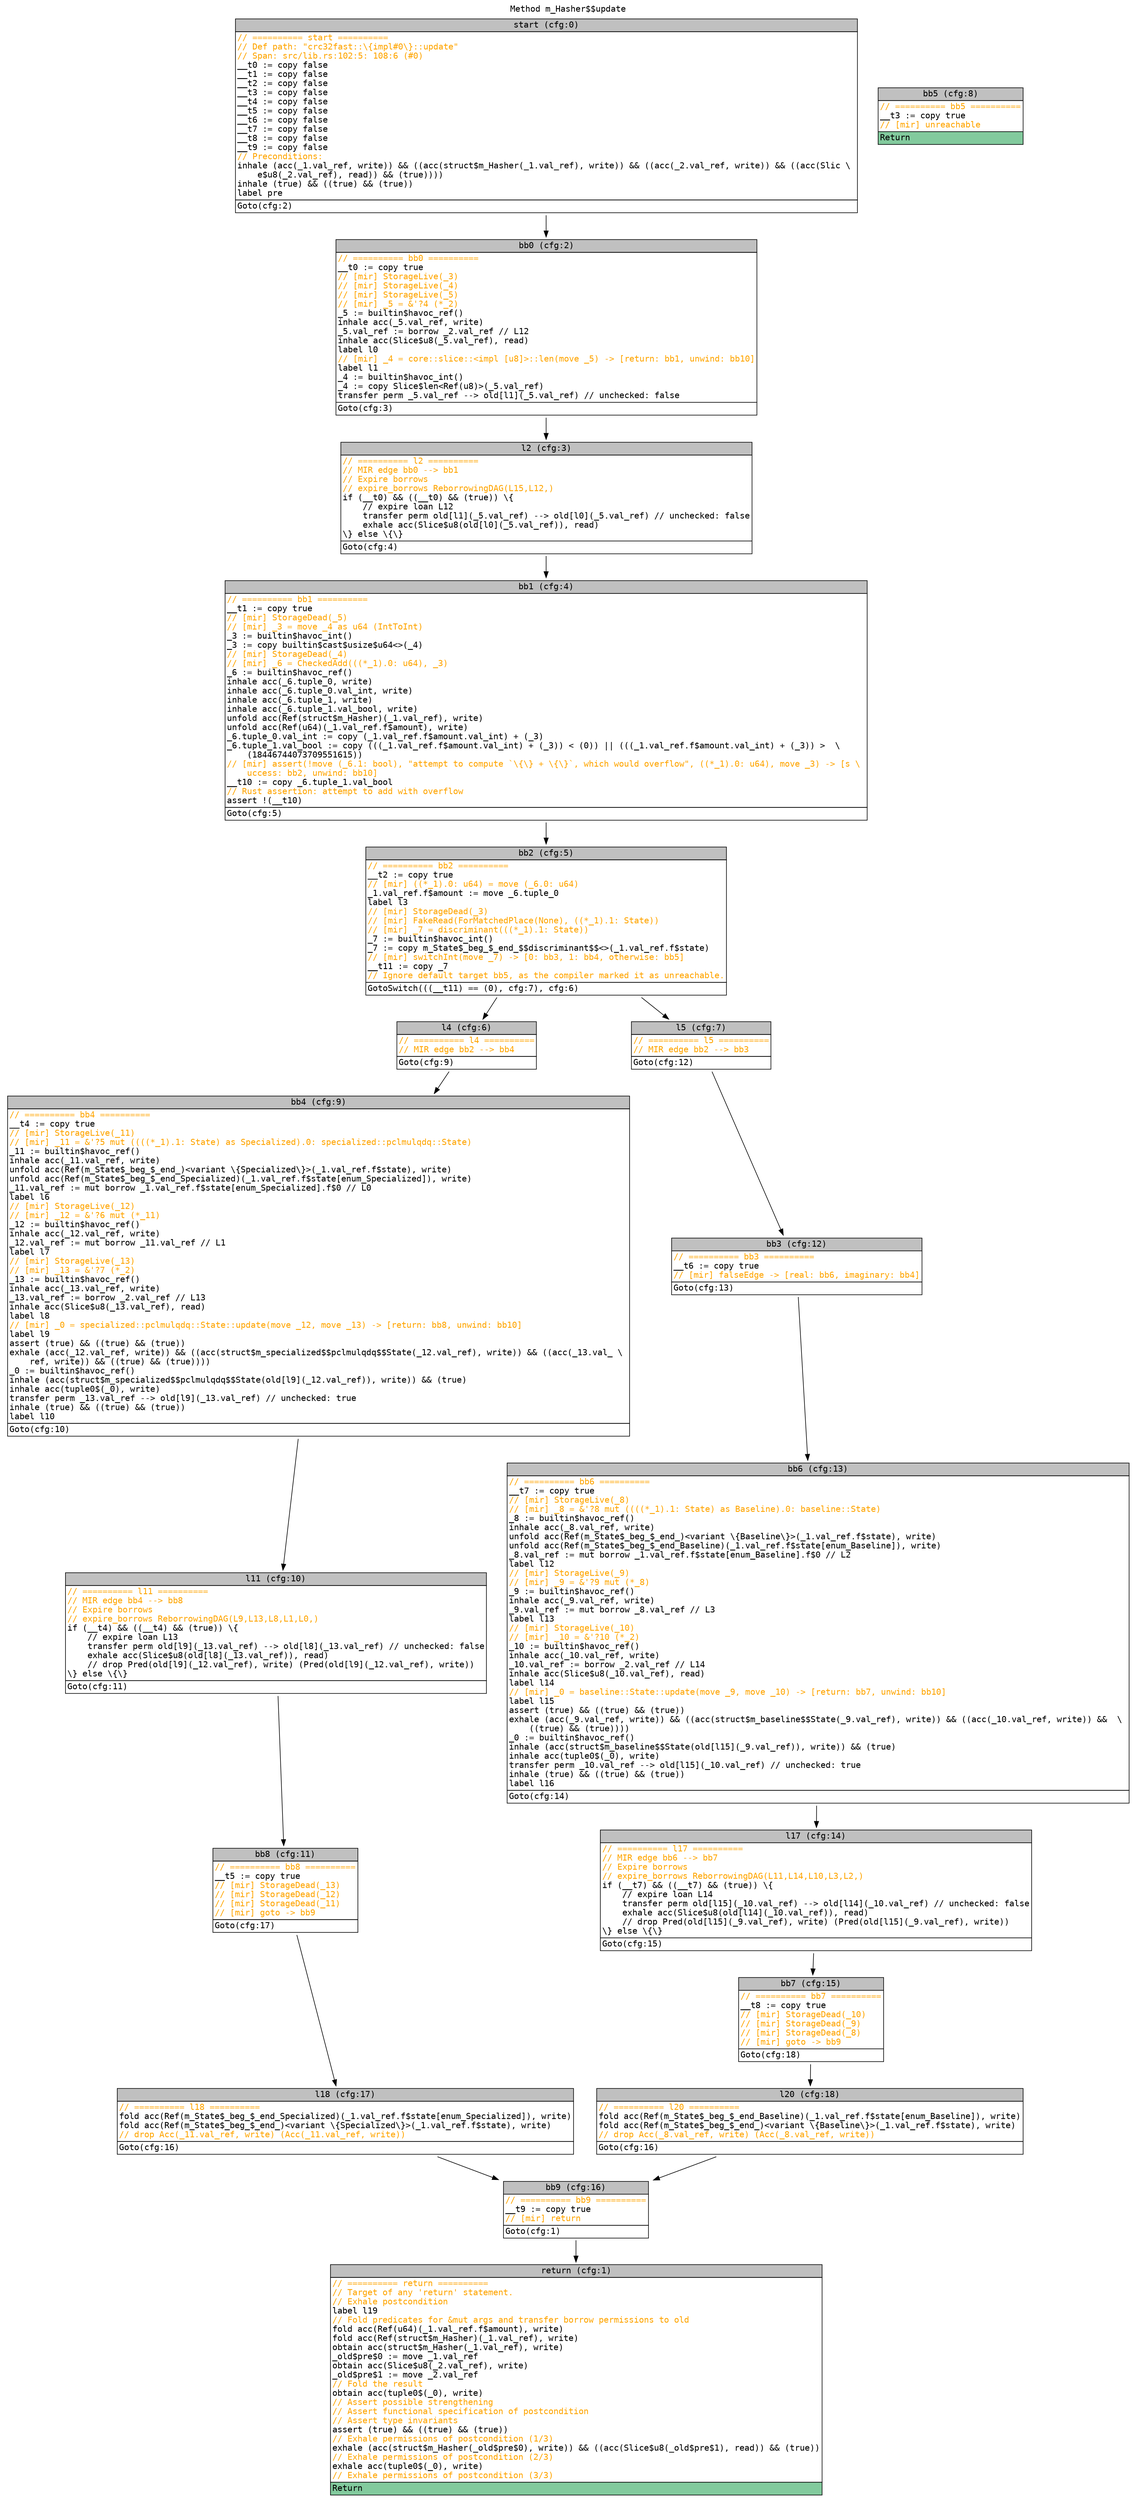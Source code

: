 digraph CFG {
graph [fontname=monospace];
node [fontname=monospace];
edge [fontname=monospace];
labelloc="t";
label="Method m_Hasher$$update";
"block_start" [shape=none,label=<<table border="0" cellborder="1" cellspacing="0"><tr><td bgcolor="gray" align="center">start (cfg:0)</td></tr><tr><td align="left" balign="left"><font color="orange">// ========== start ==========</font><br/><font color="orange">// Def path: "crc32fast::\{impl#0\}::update"</font><br/><font color="orange">// Span: src/lib.rs:102:5: 108:6 (#0)</font><br/>__t0 := copy false<br/>__t1 := copy false<br/>__t2 := copy false<br/>__t3 := copy false<br/>__t4 := copy false<br/>__t5 := copy false<br/>__t6 := copy false<br/>__t7 := copy false<br/>__t8 := copy false<br/>__t9 := copy false<br/><font color="orange">// Preconditions:</font><br/>inhale (acc(_1.val_ref, write)) &amp;&amp; ((acc(struct$m_Hasher(_1.val_ref), write)) &amp;&amp; ((acc(_2.val_ref, write)) &amp;&amp; ((acc(Slic \ <br/>    e$u8(_2.val_ref), read)) &amp;&amp; (true))))<br/>inhale (true) &amp;&amp; ((true) &amp;&amp; (true))<br/>label pre</td></tr><tr><td align="left">Goto(cfg:2)<br/></td></tr></table>>];
"block_return" [shape=none,label=<<table border="0" cellborder="1" cellspacing="0"><tr><td bgcolor="gray" align="center">return (cfg:1)</td></tr><tr><td align="left" balign="left"><font color="orange">// ========== return ==========</font><br/><font color="orange">// Target of any 'return' statement.</font><br/><font color="orange">// Exhale postcondition</font><br/>label l19<br/><font color="orange">// Fold predicates for &amp;mut args and transfer borrow permissions to old</font><br/>fold acc(Ref(u64)(_1.val_ref.f$amount), write)<br/>fold acc(Ref(struct$m_Hasher)(_1.val_ref), write)<br/>obtain acc(struct$m_Hasher(_1.val_ref), write)<br/>_old$pre$0 := move _1.val_ref<br/>obtain acc(Slice$u8(_2.val_ref), write)<br/>_old$pre$1 := move _2.val_ref<br/><font color="orange">// Fold the result</font><br/>obtain acc(tuple0$(_0), write)<br/><font color="orange">// Assert possible strengthening</font><br/><font color="orange">// Assert functional specification of postcondition</font><br/><font color="orange">// Assert type invariants</font><br/>assert (true) &amp;&amp; ((true) &amp;&amp; (true))<br/><font color="orange">// Exhale permissions of postcondition (1/3)</font><br/>exhale (acc(struct$m_Hasher(_old$pre$0), write)) &amp;&amp; ((acc(Slice$u8(_old$pre$1), read)) &amp;&amp; (true))<br/><font color="orange">// Exhale permissions of postcondition (2/3)</font><br/>exhale acc(tuple0$(_0), write)<br/><font color="orange">// Exhale permissions of postcondition (3/3)</font></td></tr><tr><td align="left" bgcolor="#82CA9D">Return<br/></td></tr></table>>];
"block_bb0" [shape=none,label=<<table border="0" cellborder="1" cellspacing="0"><tr><td bgcolor="gray" align="center">bb0 (cfg:2)</td></tr><tr><td align="left" balign="left"><font color="orange">// ========== bb0 ==========</font><br/>__t0 := copy true<br/><font color="orange">// [mir] StorageLive(_3)</font><br/><font color="orange">// [mir] StorageLive(_4)</font><br/><font color="orange">// [mir] StorageLive(_5)</font><br/><font color="orange">// [mir] _5 = &amp;'?4 (*_2)</font><br/>_5 := builtin$havoc_ref()<br/>inhale acc(_5.val_ref, write)<br/>_5.val_ref := borrow _2.val_ref // L12<br/>inhale acc(Slice$u8(_5.val_ref), read)<br/>label l0<br/><font color="orange">// [mir] _4 = core::slice::&lt;impl [u8]&gt;::len(move _5) -&gt; [return: bb1, unwind: bb10]</font><br/>label l1<br/>_4 := builtin$havoc_int()<br/>_4 := copy Slice$len&lt;Ref(u8)&gt;(_5.val_ref)<br/>transfer perm _5.val_ref --&gt; old[l1](_5.val_ref) // unchecked: false</td></tr><tr><td align="left">Goto(cfg:3)<br/></td></tr></table>>];
"block_l2" [shape=none,label=<<table border="0" cellborder="1" cellspacing="0"><tr><td bgcolor="gray" align="center">l2 (cfg:3)</td></tr><tr><td align="left" balign="left"><font color="orange">// ========== l2 ==========</font><br/><font color="orange">// MIR edge bb0 --&gt; bb1</font><br/><font color="orange">// Expire borrows</font><br/><font color="orange">// expire_borrows ReborrowingDAG(L15,L12,)</font><br/>if (__t0) &amp;&amp; ((__t0) &amp;&amp; (true)) \{<br/>    // expire loan L12<br/>    transfer perm old[l1](_5.val_ref) --&gt; old[l0](_5.val_ref) // unchecked: false<br/>    exhale acc(Slice$u8(old[l0](_5.val_ref)), read)<br/>\} else \{\}</td></tr><tr><td align="left">Goto(cfg:4)<br/></td></tr></table>>];
"block_bb1" [shape=none,label=<<table border="0" cellborder="1" cellspacing="0"><tr><td bgcolor="gray" align="center">bb1 (cfg:4)</td></tr><tr><td align="left" balign="left"><font color="orange">// ========== bb1 ==========</font><br/>__t1 := copy true<br/><font color="orange">// [mir] StorageDead(_5)</font><br/><font color="orange">// [mir] _3 = move _4 as u64 (IntToInt)</font><br/>_3 := builtin$havoc_int()<br/>_3 := copy builtin$cast$usize$u64&lt;&gt;(_4)<br/><font color="orange">// [mir] StorageDead(_4)</font><br/><font color="orange">// [mir] _6 = CheckedAdd(((*_1).0: u64), _3)</font><br/>_6 := builtin$havoc_ref()<br/>inhale acc(_6.tuple_0, write)<br/>inhale acc(_6.tuple_0.val_int, write)<br/>inhale acc(_6.tuple_1, write)<br/>inhale acc(_6.tuple_1.val_bool, write)<br/>unfold acc(Ref(struct$m_Hasher)(_1.val_ref), write)<br/>unfold acc(Ref(u64)(_1.val_ref.f$amount), write)<br/>_6.tuple_0.val_int := copy (_1.val_ref.f$amount.val_int) + (_3)<br/>_6.tuple_1.val_bool := copy (((_1.val_ref.f$amount.val_int) + (_3)) &lt; (0)) &#124;&#124; (((_1.val_ref.f$amount.val_int) + (_3)) &gt;  \ <br/>    (18446744073709551615))<br/><font color="orange">// [mir] assert(!move (_6.1: bool), "attempt to compute `\{\} + \{\}`, which would overflow", ((*_1).0: u64), move _3) -&gt; [s \ <br/>    uccess: bb2, unwind: bb10]</font><br/>__t10 := copy _6.tuple_1.val_bool<br/><font color="orange">// Rust assertion: attempt to add with overflow</font><br/>assert !(__t10)</td></tr><tr><td align="left">Goto(cfg:5)<br/></td></tr></table>>];
"block_bb2" [shape=none,label=<<table border="0" cellborder="1" cellspacing="0"><tr><td bgcolor="gray" align="center">bb2 (cfg:5)</td></tr><tr><td align="left" balign="left"><font color="orange">// ========== bb2 ==========</font><br/>__t2 := copy true<br/><font color="orange">// [mir] ((*_1).0: u64) = move (_6.0: u64)</font><br/>_1.val_ref.f$amount := move _6.tuple_0<br/>label l3<br/><font color="orange">// [mir] StorageDead(_3)</font><br/><font color="orange">// [mir] FakeRead(ForMatchedPlace(None), ((*_1).1: State))</font><br/><font color="orange">// [mir] _7 = discriminant(((*_1).1: State))</font><br/>_7 := builtin$havoc_int()<br/>_7 := copy m_State$_beg_$_end_$$discriminant$$&lt;&gt;(_1.val_ref.f$state)<br/><font color="orange">// [mir] switchInt(move _7) -&gt; [0: bb3, 1: bb4, otherwise: bb5]</font><br/>__t11 := copy _7<br/><font color="orange">// Ignore default target bb5, as the compiler marked it as unreachable.</font></td></tr><tr><td align="left">GotoSwitch(((__t11) == (0), cfg:7), cfg:6)<br/></td></tr></table>>];
"block_l4" [shape=none,label=<<table border="0" cellborder="1" cellspacing="0"><tr><td bgcolor="gray" align="center">l4 (cfg:6)</td></tr><tr><td align="left" balign="left"><font color="orange">// ========== l4 ==========</font><br/><font color="orange">// MIR edge bb2 --&gt; bb4</font></td></tr><tr><td align="left">Goto(cfg:9)<br/></td></tr></table>>];
"block_l5" [shape=none,label=<<table border="0" cellborder="1" cellspacing="0"><tr><td bgcolor="gray" align="center">l5 (cfg:7)</td></tr><tr><td align="left" balign="left"><font color="orange">// ========== l5 ==========</font><br/><font color="orange">// MIR edge bb2 --&gt; bb3</font></td></tr><tr><td align="left">Goto(cfg:12)<br/></td></tr></table>>];
"block_bb5" [shape=none,label=<<table border="0" cellborder="1" cellspacing="0"><tr><td bgcolor="gray" align="center">bb5 (cfg:8)</td></tr><tr><td align="left" balign="left"><font color="orange">// ========== bb5 ==========</font><br/>__t3 := copy true<br/><font color="orange">// [mir] unreachable</font></td></tr><tr><td align="left" bgcolor="#82CA9D">Return<br/></td></tr></table>>];
"block_bb4" [shape=none,label=<<table border="0" cellborder="1" cellspacing="0"><tr><td bgcolor="gray" align="center">bb4 (cfg:9)</td></tr><tr><td align="left" balign="left"><font color="orange">// ========== bb4 ==========</font><br/>__t4 := copy true<br/><font color="orange">// [mir] StorageLive(_11)</font><br/><font color="orange">// [mir] _11 = &amp;'?5 mut ((((*_1).1: State) as Specialized).0: specialized::pclmulqdq::State)</font><br/>_11 := builtin$havoc_ref()<br/>inhale acc(_11.val_ref, write)<br/>unfold acc(Ref(m_State$_beg_$_end_)&lt;variant \{Specialized\}&gt;(_1.val_ref.f$state), write)<br/>unfold acc(Ref(m_State$_beg_$_end_Specialized)(_1.val_ref.f$state[enum_Specialized]), write)<br/>_11.val_ref := mut borrow _1.val_ref.f$state[enum_Specialized].f$0 // L0<br/>label l6<br/><font color="orange">// [mir] StorageLive(_12)</font><br/><font color="orange">// [mir] _12 = &amp;'?6 mut (*_11)</font><br/>_12 := builtin$havoc_ref()<br/>inhale acc(_12.val_ref, write)<br/>_12.val_ref := mut borrow _11.val_ref // L1<br/>label l7<br/><font color="orange">// [mir] StorageLive(_13)</font><br/><font color="orange">// [mir] _13 = &amp;'?7 (*_2)</font><br/>_13 := builtin$havoc_ref()<br/>inhale acc(_13.val_ref, write)<br/>_13.val_ref := borrow _2.val_ref // L13<br/>inhale acc(Slice$u8(_13.val_ref), read)<br/>label l8<br/><font color="orange">// [mir] _0 = specialized::pclmulqdq::State::update(move _12, move _13) -&gt; [return: bb8, unwind: bb10]</font><br/>label l9<br/>assert (true) &amp;&amp; ((true) &amp;&amp; (true))<br/>exhale (acc(_12.val_ref, write)) &amp;&amp; ((acc(struct$m_specialized$$pclmulqdq$$State(_12.val_ref), write)) &amp;&amp; ((acc(_13.val_ \ <br/>    ref, write)) &amp;&amp; ((true) &amp;&amp; (true))))<br/>_0 := builtin$havoc_ref()<br/>inhale (acc(struct$m_specialized$$pclmulqdq$$State(old[l9](_12.val_ref)), write)) &amp;&amp; (true)<br/>inhale acc(tuple0$(_0), write)<br/>transfer perm _13.val_ref --&gt; old[l9](_13.val_ref) // unchecked: true<br/>inhale (true) &amp;&amp; ((true) &amp;&amp; (true))<br/>label l10</td></tr><tr><td align="left">Goto(cfg:10)<br/></td></tr></table>>];
"block_l11" [shape=none,label=<<table border="0" cellborder="1" cellspacing="0"><tr><td bgcolor="gray" align="center">l11 (cfg:10)</td></tr><tr><td align="left" balign="left"><font color="orange">// ========== l11 ==========</font><br/><font color="orange">// MIR edge bb4 --&gt; bb8</font><br/><font color="orange">// Expire borrows</font><br/><font color="orange">// expire_borrows ReborrowingDAG(L9,L13,L8,L1,L0,)</font><br/>if (__t4) &amp;&amp; ((__t4) &amp;&amp; (true)) \{<br/>    // expire loan L13<br/>    transfer perm old[l9](_13.val_ref) --&gt; old[l8](_13.val_ref) // unchecked: false<br/>    exhale acc(Slice$u8(old[l8](_13.val_ref)), read)<br/>    // drop Pred(old[l9](_12.val_ref), write) (Pred(old[l9](_12.val_ref), write))<br/>\} else \{\}</td></tr><tr><td align="left">Goto(cfg:11)<br/></td></tr></table>>];
"block_bb8" [shape=none,label=<<table border="0" cellborder="1" cellspacing="0"><tr><td bgcolor="gray" align="center">bb8 (cfg:11)</td></tr><tr><td align="left" balign="left"><font color="orange">// ========== bb8 ==========</font><br/>__t5 := copy true<br/><font color="orange">// [mir] StorageDead(_13)</font><br/><font color="orange">// [mir] StorageDead(_12)</font><br/><font color="orange">// [mir] StorageDead(_11)</font><br/><font color="orange">// [mir] goto -&gt; bb9</font></td></tr><tr><td align="left">Goto(cfg:17)<br/></td></tr></table>>];
"block_bb3" [shape=none,label=<<table border="0" cellborder="1" cellspacing="0"><tr><td bgcolor="gray" align="center">bb3 (cfg:12)</td></tr><tr><td align="left" balign="left"><font color="orange">// ========== bb3 ==========</font><br/>__t6 := copy true<br/><font color="orange">// [mir] falseEdge -&gt; [real: bb6, imaginary: bb4]</font></td></tr><tr><td align="left">Goto(cfg:13)<br/></td></tr></table>>];
"block_bb6" [shape=none,label=<<table border="0" cellborder="1" cellspacing="0"><tr><td bgcolor="gray" align="center">bb6 (cfg:13)</td></tr><tr><td align="left" balign="left"><font color="orange">// ========== bb6 ==========</font><br/>__t7 := copy true<br/><font color="orange">// [mir] StorageLive(_8)</font><br/><font color="orange">// [mir] _8 = &amp;'?8 mut ((((*_1).1: State) as Baseline).0: baseline::State)</font><br/>_8 := builtin$havoc_ref()<br/>inhale acc(_8.val_ref, write)<br/>unfold acc(Ref(m_State$_beg_$_end_)&lt;variant \{Baseline\}&gt;(_1.val_ref.f$state), write)<br/>unfold acc(Ref(m_State$_beg_$_end_Baseline)(_1.val_ref.f$state[enum_Baseline]), write)<br/>_8.val_ref := mut borrow _1.val_ref.f$state[enum_Baseline].f$0 // L2<br/>label l12<br/><font color="orange">// [mir] StorageLive(_9)</font><br/><font color="orange">// [mir] _9 = &amp;'?9 mut (*_8)</font><br/>_9 := builtin$havoc_ref()<br/>inhale acc(_9.val_ref, write)<br/>_9.val_ref := mut borrow _8.val_ref // L3<br/>label l13<br/><font color="orange">// [mir] StorageLive(_10)</font><br/><font color="orange">// [mir] _10 = &amp;'?10 (*_2)</font><br/>_10 := builtin$havoc_ref()<br/>inhale acc(_10.val_ref, write)<br/>_10.val_ref := borrow _2.val_ref // L14<br/>inhale acc(Slice$u8(_10.val_ref), read)<br/>label l14<br/><font color="orange">// [mir] _0 = baseline::State::update(move _9, move _10) -&gt; [return: bb7, unwind: bb10]</font><br/>label l15<br/>assert (true) &amp;&amp; ((true) &amp;&amp; (true))<br/>exhale (acc(_9.val_ref, write)) &amp;&amp; ((acc(struct$m_baseline$$State(_9.val_ref), write)) &amp;&amp; ((acc(_10.val_ref, write)) &amp;&amp;  \ <br/>    ((true) &amp;&amp; (true))))<br/>_0 := builtin$havoc_ref()<br/>inhale (acc(struct$m_baseline$$State(old[l15](_9.val_ref)), write)) &amp;&amp; (true)<br/>inhale acc(tuple0$(_0), write)<br/>transfer perm _10.val_ref --&gt; old[l15](_10.val_ref) // unchecked: true<br/>inhale (true) &amp;&amp; ((true) &amp;&amp; (true))<br/>label l16</td></tr><tr><td align="left">Goto(cfg:14)<br/></td></tr></table>>];
"block_l17" [shape=none,label=<<table border="0" cellborder="1" cellspacing="0"><tr><td bgcolor="gray" align="center">l17 (cfg:14)</td></tr><tr><td align="left" balign="left"><font color="orange">// ========== l17 ==========</font><br/><font color="orange">// MIR edge bb6 --&gt; bb7</font><br/><font color="orange">// Expire borrows</font><br/><font color="orange">// expire_borrows ReborrowingDAG(L11,L14,L10,L3,L2,)</font><br/>if (__t7) &amp;&amp; ((__t7) &amp;&amp; (true)) \{<br/>    // expire loan L14<br/>    transfer perm old[l15](_10.val_ref) --&gt; old[l14](_10.val_ref) // unchecked: false<br/>    exhale acc(Slice$u8(old[l14](_10.val_ref)), read)<br/>    // drop Pred(old[l15](_9.val_ref), write) (Pred(old[l15](_9.val_ref), write))<br/>\} else \{\}</td></tr><tr><td align="left">Goto(cfg:15)<br/></td></tr></table>>];
"block_bb7" [shape=none,label=<<table border="0" cellborder="1" cellspacing="0"><tr><td bgcolor="gray" align="center">bb7 (cfg:15)</td></tr><tr><td align="left" balign="left"><font color="orange">// ========== bb7 ==========</font><br/>__t8 := copy true<br/><font color="orange">// [mir] StorageDead(_10)</font><br/><font color="orange">// [mir] StorageDead(_9)</font><br/><font color="orange">// [mir] StorageDead(_8)</font><br/><font color="orange">// [mir] goto -&gt; bb9</font></td></tr><tr><td align="left">Goto(cfg:18)<br/></td></tr></table>>];
"block_bb9" [shape=none,label=<<table border="0" cellborder="1" cellspacing="0"><tr><td bgcolor="gray" align="center">bb9 (cfg:16)</td></tr><tr><td align="left" balign="left"><font color="orange">// ========== bb9 ==========</font><br/>__t9 := copy true<br/><font color="orange">// [mir] return</font></td></tr><tr><td align="left">Goto(cfg:1)<br/></td></tr></table>>];
"block_l18" [shape=none,label=<<table border="0" cellborder="1" cellspacing="0"><tr><td bgcolor="gray" align="center">l18 (cfg:17)</td></tr><tr><td align="left" balign="left"><font color="orange">// ========== l18 ==========</font><br/>fold acc(Ref(m_State$_beg_$_end_Specialized)(_1.val_ref.f$state[enum_Specialized]), write)<br/>fold acc(Ref(m_State$_beg_$_end_)&lt;variant \{Specialized\}&gt;(_1.val_ref.f$state), write)<br/><font color="orange">// drop Acc(_11.val_ref, write) (Acc(_11.val_ref, write))</font></td></tr><tr><td align="left">Goto(cfg:16)<br/></td></tr></table>>];
"block_l20" [shape=none,label=<<table border="0" cellborder="1" cellspacing="0"><tr><td bgcolor="gray" align="center">l20 (cfg:18)</td></tr><tr><td align="left" balign="left"><font color="orange">// ========== l20 ==========</font><br/>fold acc(Ref(m_State$_beg_$_end_Baseline)(_1.val_ref.f$state[enum_Baseline]), write)<br/>fold acc(Ref(m_State$_beg_$_end_)&lt;variant \{Baseline\}&gt;(_1.val_ref.f$state), write)<br/><font color="orange">// drop Acc(_8.val_ref, write) (Acc(_8.val_ref, write))</font></td></tr><tr><td align="left">Goto(cfg:16)<br/></td></tr></table>>];
"block_start" -> "block_bb0";
"block_bb0" -> "block_l2";
"block_l2" -> "block_bb1";
"block_bb1" -> "block_bb2";
"block_bb2" -> "block_l5";
"block_bb2" -> "block_l4";
"block_l4" -> "block_bb4";
"block_l5" -> "block_bb3";
"block_bb4" -> "block_l11";
"block_l11" -> "block_bb8";
"block_bb8" -> "block_l18";
"block_bb3" -> "block_bb6";
"block_bb6" -> "block_l17";
"block_l17" -> "block_bb7";
"block_bb7" -> "block_l20";
"block_bb9" -> "block_return";
"block_l18" -> "block_bb9";
"block_l20" -> "block_bb9";
}
